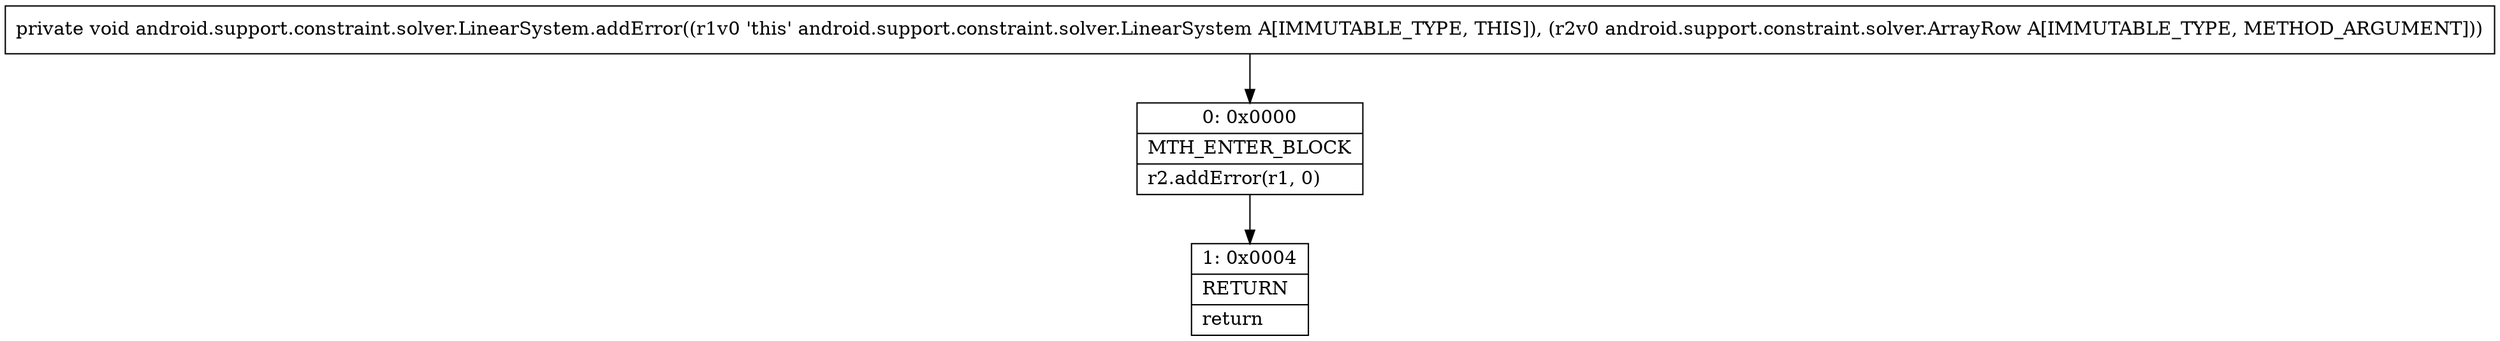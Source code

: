 digraph "CFG forandroid.support.constraint.solver.LinearSystem.addError(Landroid\/support\/constraint\/solver\/ArrayRow;)V" {
Node_0 [shape=record,label="{0\:\ 0x0000|MTH_ENTER_BLOCK\l|r2.addError(r1, 0)\l}"];
Node_1 [shape=record,label="{1\:\ 0x0004|RETURN\l|return\l}"];
MethodNode[shape=record,label="{private void android.support.constraint.solver.LinearSystem.addError((r1v0 'this' android.support.constraint.solver.LinearSystem A[IMMUTABLE_TYPE, THIS]), (r2v0 android.support.constraint.solver.ArrayRow A[IMMUTABLE_TYPE, METHOD_ARGUMENT])) }"];
MethodNode -> Node_0;
Node_0 -> Node_1;
}

